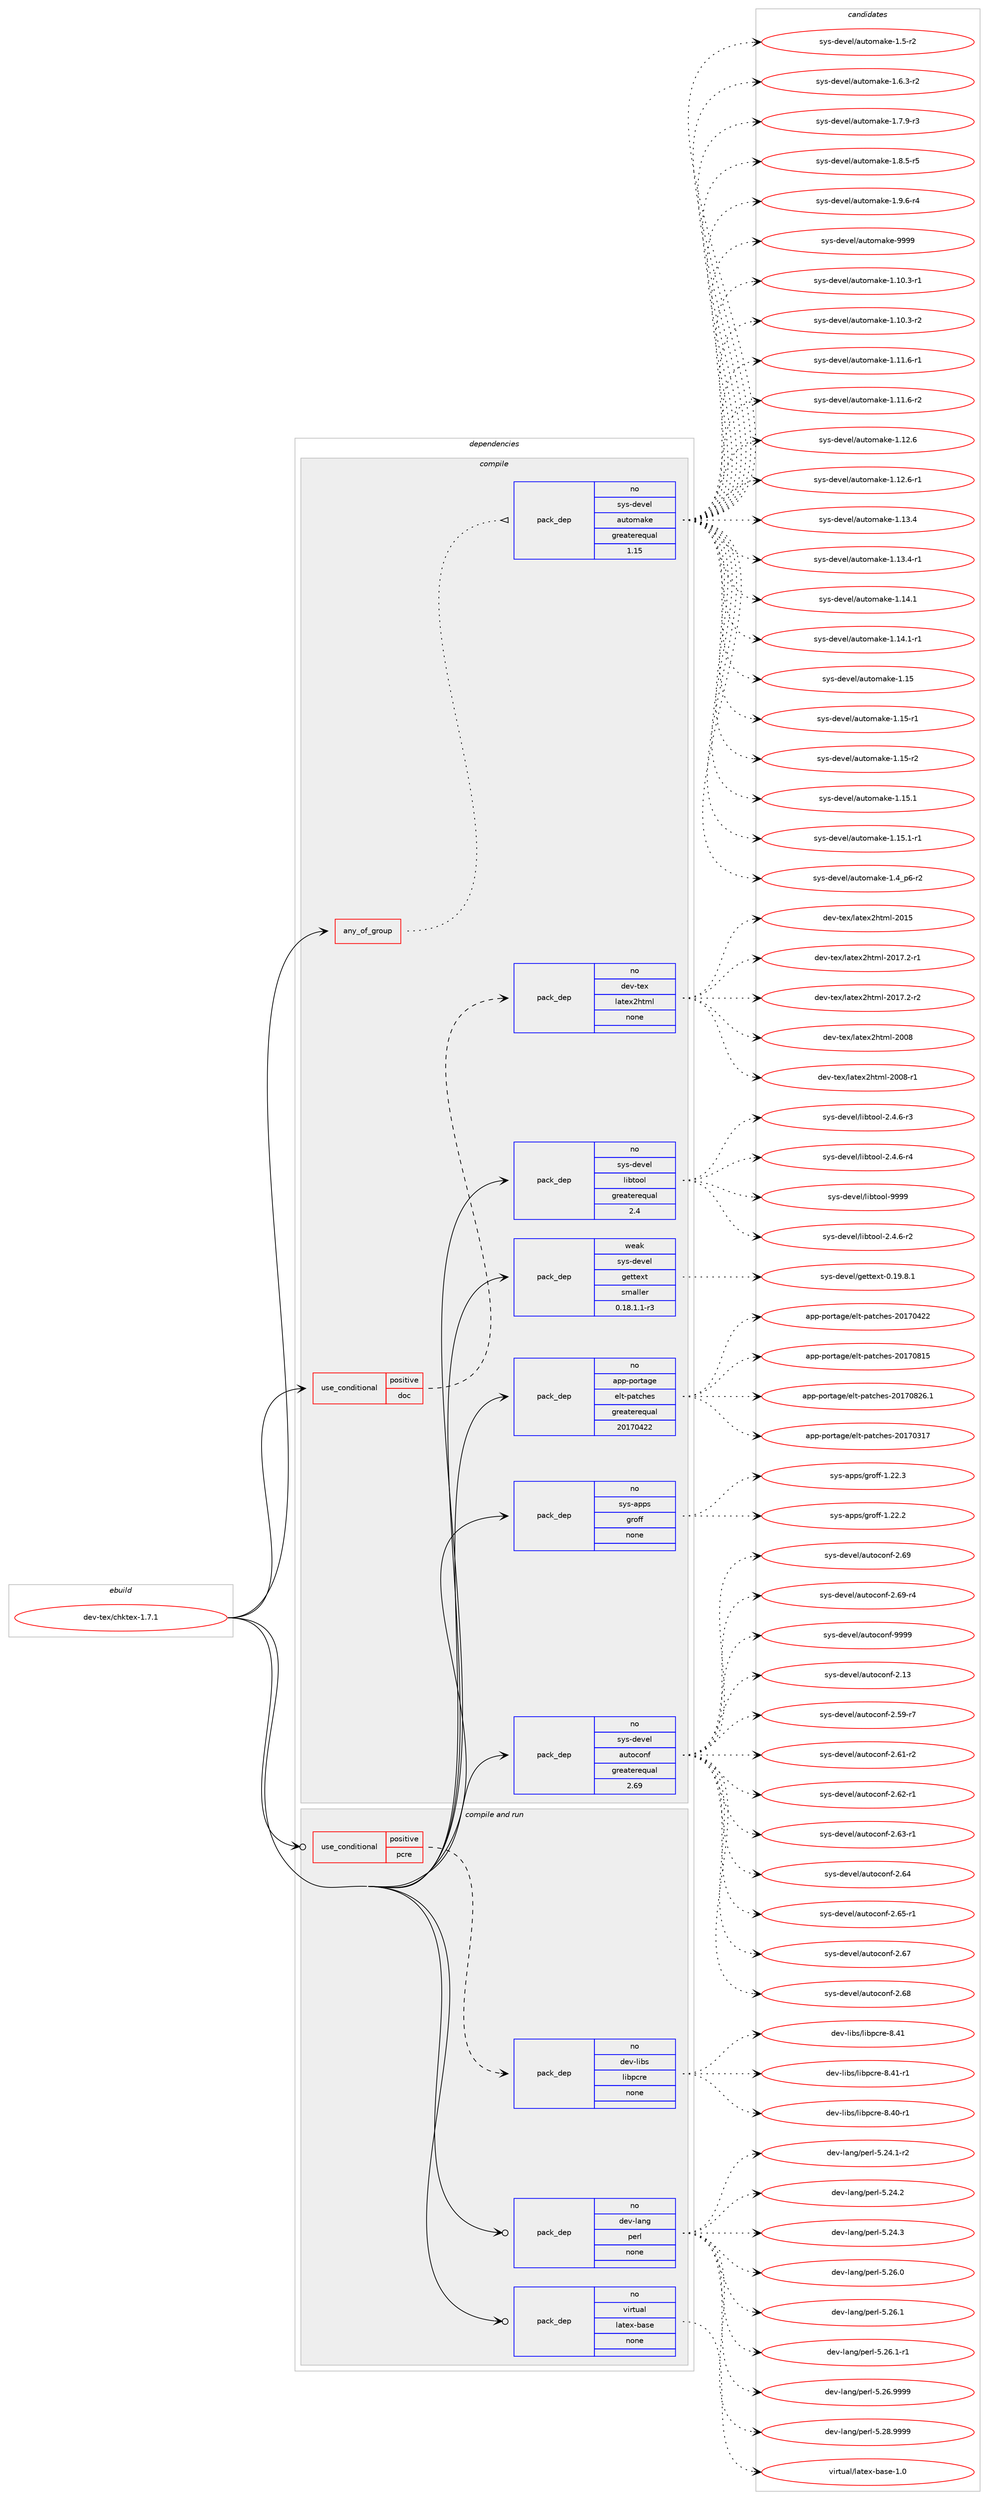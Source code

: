 digraph prolog {

# *************
# Graph options
# *************

newrank=true;
concentrate=true;
compound=true;
graph [rankdir=LR,fontname=Helvetica,fontsize=10,ranksep=1.5];#, ranksep=2.5, nodesep=0.2];
edge  [arrowhead=vee];
node  [fontname=Helvetica,fontsize=10];

# **********
# The ebuild
# **********

subgraph cluster_leftcol {
color=gray;
rank=same;
label=<<i>ebuild</i>>;
id [label="dev-tex/chktex-1.7.1", color=red, width=4, href="../dev-tex/chktex-1.7.1.svg"];
}

# ****************
# The dependencies
# ****************

subgraph cluster_midcol {
color=gray;
label=<<i>dependencies</i>>;
subgraph cluster_compile {
fillcolor="#eeeeee";
style=filled;
label=<<i>compile</i>>;
subgraph any4110 {
dependency279567 [label=<<TABLE BORDER="0" CELLBORDER="1" CELLSPACING="0" CELLPADDING="4"><TR><TD CELLPADDING="10">any_of_group</TD></TR></TABLE>>, shape=none, color=red];subgraph pack198288 {
dependency279568 [label=<<TABLE BORDER="0" CELLBORDER="1" CELLSPACING="0" CELLPADDING="4" WIDTH="220"><TR><TD ROWSPAN="6" CELLPADDING="30">pack_dep</TD></TR><TR><TD WIDTH="110">no</TD></TR><TR><TD>sys-devel</TD></TR><TR><TD>automake</TD></TR><TR><TD>greaterequal</TD></TR><TR><TD>1.15</TD></TR></TABLE>>, shape=none, color=blue];
}
dependency279567:e -> dependency279568:w [weight=20,style="dotted",arrowhead="oinv"];
}
id:e -> dependency279567:w [weight=20,style="solid",arrowhead="vee"];
subgraph cond77121 {
dependency279569 [label=<<TABLE BORDER="0" CELLBORDER="1" CELLSPACING="0" CELLPADDING="4"><TR><TD ROWSPAN="3" CELLPADDING="10">use_conditional</TD></TR><TR><TD>positive</TD></TR><TR><TD>doc</TD></TR></TABLE>>, shape=none, color=red];
subgraph pack198289 {
dependency279570 [label=<<TABLE BORDER="0" CELLBORDER="1" CELLSPACING="0" CELLPADDING="4" WIDTH="220"><TR><TD ROWSPAN="6" CELLPADDING="30">pack_dep</TD></TR><TR><TD WIDTH="110">no</TD></TR><TR><TD>dev-tex</TD></TR><TR><TD>latex2html</TD></TR><TR><TD>none</TD></TR><TR><TD></TD></TR></TABLE>>, shape=none, color=blue];
}
dependency279569:e -> dependency279570:w [weight=20,style="dashed",arrowhead="vee"];
}
id:e -> dependency279569:w [weight=20,style="solid",arrowhead="vee"];
subgraph pack198290 {
dependency279571 [label=<<TABLE BORDER="0" CELLBORDER="1" CELLSPACING="0" CELLPADDING="4" WIDTH="220"><TR><TD ROWSPAN="6" CELLPADDING="30">pack_dep</TD></TR><TR><TD WIDTH="110">no</TD></TR><TR><TD>app-portage</TD></TR><TR><TD>elt-patches</TD></TR><TR><TD>greaterequal</TD></TR><TR><TD>20170422</TD></TR></TABLE>>, shape=none, color=blue];
}
id:e -> dependency279571:w [weight=20,style="solid",arrowhead="vee"];
subgraph pack198291 {
dependency279572 [label=<<TABLE BORDER="0" CELLBORDER="1" CELLSPACING="0" CELLPADDING="4" WIDTH="220"><TR><TD ROWSPAN="6" CELLPADDING="30">pack_dep</TD></TR><TR><TD WIDTH="110">no</TD></TR><TR><TD>sys-apps</TD></TR><TR><TD>groff</TD></TR><TR><TD>none</TD></TR><TR><TD></TD></TR></TABLE>>, shape=none, color=blue];
}
id:e -> dependency279572:w [weight=20,style="solid",arrowhead="vee"];
subgraph pack198292 {
dependency279573 [label=<<TABLE BORDER="0" CELLBORDER="1" CELLSPACING="0" CELLPADDING="4" WIDTH="220"><TR><TD ROWSPAN="6" CELLPADDING="30">pack_dep</TD></TR><TR><TD WIDTH="110">no</TD></TR><TR><TD>sys-devel</TD></TR><TR><TD>autoconf</TD></TR><TR><TD>greaterequal</TD></TR><TR><TD>2.69</TD></TR></TABLE>>, shape=none, color=blue];
}
id:e -> dependency279573:w [weight=20,style="solid",arrowhead="vee"];
subgraph pack198293 {
dependency279574 [label=<<TABLE BORDER="0" CELLBORDER="1" CELLSPACING="0" CELLPADDING="4" WIDTH="220"><TR><TD ROWSPAN="6" CELLPADDING="30">pack_dep</TD></TR><TR><TD WIDTH="110">no</TD></TR><TR><TD>sys-devel</TD></TR><TR><TD>libtool</TD></TR><TR><TD>greaterequal</TD></TR><TR><TD>2.4</TD></TR></TABLE>>, shape=none, color=blue];
}
id:e -> dependency279574:w [weight=20,style="solid",arrowhead="vee"];
subgraph pack198294 {
dependency279575 [label=<<TABLE BORDER="0" CELLBORDER="1" CELLSPACING="0" CELLPADDING="4" WIDTH="220"><TR><TD ROWSPAN="6" CELLPADDING="30">pack_dep</TD></TR><TR><TD WIDTH="110">weak</TD></TR><TR><TD>sys-devel</TD></TR><TR><TD>gettext</TD></TR><TR><TD>smaller</TD></TR><TR><TD>0.18.1.1-r3</TD></TR></TABLE>>, shape=none, color=blue];
}
id:e -> dependency279575:w [weight=20,style="solid",arrowhead="vee"];
}
subgraph cluster_compileandrun {
fillcolor="#eeeeee";
style=filled;
label=<<i>compile and run</i>>;
subgraph cond77122 {
dependency279576 [label=<<TABLE BORDER="0" CELLBORDER="1" CELLSPACING="0" CELLPADDING="4"><TR><TD ROWSPAN="3" CELLPADDING="10">use_conditional</TD></TR><TR><TD>positive</TD></TR><TR><TD>pcre</TD></TR></TABLE>>, shape=none, color=red];
subgraph pack198295 {
dependency279577 [label=<<TABLE BORDER="0" CELLBORDER="1" CELLSPACING="0" CELLPADDING="4" WIDTH="220"><TR><TD ROWSPAN="6" CELLPADDING="30">pack_dep</TD></TR><TR><TD WIDTH="110">no</TD></TR><TR><TD>dev-libs</TD></TR><TR><TD>libpcre</TD></TR><TR><TD>none</TD></TR><TR><TD></TD></TR></TABLE>>, shape=none, color=blue];
}
dependency279576:e -> dependency279577:w [weight=20,style="dashed",arrowhead="vee"];
}
id:e -> dependency279576:w [weight=20,style="solid",arrowhead="odotvee"];
subgraph pack198296 {
dependency279578 [label=<<TABLE BORDER="0" CELLBORDER="1" CELLSPACING="0" CELLPADDING="4" WIDTH="220"><TR><TD ROWSPAN="6" CELLPADDING="30">pack_dep</TD></TR><TR><TD WIDTH="110">no</TD></TR><TR><TD>dev-lang</TD></TR><TR><TD>perl</TD></TR><TR><TD>none</TD></TR><TR><TD></TD></TR></TABLE>>, shape=none, color=blue];
}
id:e -> dependency279578:w [weight=20,style="solid",arrowhead="odotvee"];
subgraph pack198297 {
dependency279579 [label=<<TABLE BORDER="0" CELLBORDER="1" CELLSPACING="0" CELLPADDING="4" WIDTH="220"><TR><TD ROWSPAN="6" CELLPADDING="30">pack_dep</TD></TR><TR><TD WIDTH="110">no</TD></TR><TR><TD>virtual</TD></TR><TR><TD>latex-base</TD></TR><TR><TD>none</TD></TR><TR><TD></TD></TR></TABLE>>, shape=none, color=blue];
}
id:e -> dependency279579:w [weight=20,style="solid",arrowhead="odotvee"];
}
subgraph cluster_run {
fillcolor="#eeeeee";
style=filled;
label=<<i>run</i>>;
}
}

# **************
# The candidates
# **************

subgraph cluster_choices {
rank=same;
color=gray;
label=<<i>candidates</i>>;

subgraph choice198288 {
color=black;
nodesep=1;
choice11512111545100101118101108479711711611110997107101454946494846514511449 [label="sys-devel/automake-1.10.3-r1", color=red, width=4,href="../sys-devel/automake-1.10.3-r1.svg"];
choice11512111545100101118101108479711711611110997107101454946494846514511450 [label="sys-devel/automake-1.10.3-r2", color=red, width=4,href="../sys-devel/automake-1.10.3-r2.svg"];
choice11512111545100101118101108479711711611110997107101454946494946544511449 [label="sys-devel/automake-1.11.6-r1", color=red, width=4,href="../sys-devel/automake-1.11.6-r1.svg"];
choice11512111545100101118101108479711711611110997107101454946494946544511450 [label="sys-devel/automake-1.11.6-r2", color=red, width=4,href="../sys-devel/automake-1.11.6-r2.svg"];
choice1151211154510010111810110847971171161111099710710145494649504654 [label="sys-devel/automake-1.12.6", color=red, width=4,href="../sys-devel/automake-1.12.6.svg"];
choice11512111545100101118101108479711711611110997107101454946495046544511449 [label="sys-devel/automake-1.12.6-r1", color=red, width=4,href="../sys-devel/automake-1.12.6-r1.svg"];
choice1151211154510010111810110847971171161111099710710145494649514652 [label="sys-devel/automake-1.13.4", color=red, width=4,href="../sys-devel/automake-1.13.4.svg"];
choice11512111545100101118101108479711711611110997107101454946495146524511449 [label="sys-devel/automake-1.13.4-r1", color=red, width=4,href="../sys-devel/automake-1.13.4-r1.svg"];
choice1151211154510010111810110847971171161111099710710145494649524649 [label="sys-devel/automake-1.14.1", color=red, width=4,href="../sys-devel/automake-1.14.1.svg"];
choice11512111545100101118101108479711711611110997107101454946495246494511449 [label="sys-devel/automake-1.14.1-r1", color=red, width=4,href="../sys-devel/automake-1.14.1-r1.svg"];
choice115121115451001011181011084797117116111109971071014549464953 [label="sys-devel/automake-1.15", color=red, width=4,href="../sys-devel/automake-1.15.svg"];
choice1151211154510010111810110847971171161111099710710145494649534511449 [label="sys-devel/automake-1.15-r1", color=red, width=4,href="../sys-devel/automake-1.15-r1.svg"];
choice1151211154510010111810110847971171161111099710710145494649534511450 [label="sys-devel/automake-1.15-r2", color=red, width=4,href="../sys-devel/automake-1.15-r2.svg"];
choice1151211154510010111810110847971171161111099710710145494649534649 [label="sys-devel/automake-1.15.1", color=red, width=4,href="../sys-devel/automake-1.15.1.svg"];
choice11512111545100101118101108479711711611110997107101454946495346494511449 [label="sys-devel/automake-1.15.1-r1", color=red, width=4,href="../sys-devel/automake-1.15.1-r1.svg"];
choice115121115451001011181011084797117116111109971071014549465295112544511450 [label="sys-devel/automake-1.4_p6-r2", color=red, width=4,href="../sys-devel/automake-1.4_p6-r2.svg"];
choice11512111545100101118101108479711711611110997107101454946534511450 [label="sys-devel/automake-1.5-r2", color=red, width=4,href="../sys-devel/automake-1.5-r2.svg"];
choice115121115451001011181011084797117116111109971071014549465446514511450 [label="sys-devel/automake-1.6.3-r2", color=red, width=4,href="../sys-devel/automake-1.6.3-r2.svg"];
choice115121115451001011181011084797117116111109971071014549465546574511451 [label="sys-devel/automake-1.7.9-r3", color=red, width=4,href="../sys-devel/automake-1.7.9-r3.svg"];
choice115121115451001011181011084797117116111109971071014549465646534511453 [label="sys-devel/automake-1.8.5-r5", color=red, width=4,href="../sys-devel/automake-1.8.5-r5.svg"];
choice115121115451001011181011084797117116111109971071014549465746544511452 [label="sys-devel/automake-1.9.6-r4", color=red, width=4,href="../sys-devel/automake-1.9.6-r4.svg"];
choice115121115451001011181011084797117116111109971071014557575757 [label="sys-devel/automake-9999", color=red, width=4,href="../sys-devel/automake-9999.svg"];
dependency279568:e -> choice11512111545100101118101108479711711611110997107101454946494846514511449:w [style=dotted,weight="100"];
dependency279568:e -> choice11512111545100101118101108479711711611110997107101454946494846514511450:w [style=dotted,weight="100"];
dependency279568:e -> choice11512111545100101118101108479711711611110997107101454946494946544511449:w [style=dotted,weight="100"];
dependency279568:e -> choice11512111545100101118101108479711711611110997107101454946494946544511450:w [style=dotted,weight="100"];
dependency279568:e -> choice1151211154510010111810110847971171161111099710710145494649504654:w [style=dotted,weight="100"];
dependency279568:e -> choice11512111545100101118101108479711711611110997107101454946495046544511449:w [style=dotted,weight="100"];
dependency279568:e -> choice1151211154510010111810110847971171161111099710710145494649514652:w [style=dotted,weight="100"];
dependency279568:e -> choice11512111545100101118101108479711711611110997107101454946495146524511449:w [style=dotted,weight="100"];
dependency279568:e -> choice1151211154510010111810110847971171161111099710710145494649524649:w [style=dotted,weight="100"];
dependency279568:e -> choice11512111545100101118101108479711711611110997107101454946495246494511449:w [style=dotted,weight="100"];
dependency279568:e -> choice115121115451001011181011084797117116111109971071014549464953:w [style=dotted,weight="100"];
dependency279568:e -> choice1151211154510010111810110847971171161111099710710145494649534511449:w [style=dotted,weight="100"];
dependency279568:e -> choice1151211154510010111810110847971171161111099710710145494649534511450:w [style=dotted,weight="100"];
dependency279568:e -> choice1151211154510010111810110847971171161111099710710145494649534649:w [style=dotted,weight="100"];
dependency279568:e -> choice11512111545100101118101108479711711611110997107101454946495346494511449:w [style=dotted,weight="100"];
dependency279568:e -> choice115121115451001011181011084797117116111109971071014549465295112544511450:w [style=dotted,weight="100"];
dependency279568:e -> choice11512111545100101118101108479711711611110997107101454946534511450:w [style=dotted,weight="100"];
dependency279568:e -> choice115121115451001011181011084797117116111109971071014549465446514511450:w [style=dotted,weight="100"];
dependency279568:e -> choice115121115451001011181011084797117116111109971071014549465546574511451:w [style=dotted,weight="100"];
dependency279568:e -> choice115121115451001011181011084797117116111109971071014549465646534511453:w [style=dotted,weight="100"];
dependency279568:e -> choice115121115451001011181011084797117116111109971071014549465746544511452:w [style=dotted,weight="100"];
dependency279568:e -> choice115121115451001011181011084797117116111109971071014557575757:w [style=dotted,weight="100"];
}
subgraph choice198289 {
color=black;
nodesep=1;
choice100101118451161011204710897116101120501041161091084550484856 [label="dev-tex/latex2html-2008", color=red, width=4,href="../dev-tex/latex2html-2008.svg"];
choice1001011184511610112047108971161011205010411610910845504848564511449 [label="dev-tex/latex2html-2008-r1", color=red, width=4,href="../dev-tex/latex2html-2008-r1.svg"];
choice100101118451161011204710897116101120501041161091084550484953 [label="dev-tex/latex2html-2015", color=red, width=4,href="../dev-tex/latex2html-2015.svg"];
choice10010111845116101120471089711610112050104116109108455048495546504511449 [label="dev-tex/latex2html-2017.2-r1", color=red, width=4,href="../dev-tex/latex2html-2017.2-r1.svg"];
choice10010111845116101120471089711610112050104116109108455048495546504511450 [label="dev-tex/latex2html-2017.2-r2", color=red, width=4,href="../dev-tex/latex2html-2017.2-r2.svg"];
dependency279570:e -> choice100101118451161011204710897116101120501041161091084550484856:w [style=dotted,weight="100"];
dependency279570:e -> choice1001011184511610112047108971161011205010411610910845504848564511449:w [style=dotted,weight="100"];
dependency279570:e -> choice100101118451161011204710897116101120501041161091084550484953:w [style=dotted,weight="100"];
dependency279570:e -> choice10010111845116101120471089711610112050104116109108455048495546504511449:w [style=dotted,weight="100"];
dependency279570:e -> choice10010111845116101120471089711610112050104116109108455048495546504511450:w [style=dotted,weight="100"];
}
subgraph choice198290 {
color=black;
nodesep=1;
choice97112112451121111141169710310147101108116451129711699104101115455048495548514955 [label="app-portage/elt-patches-20170317", color=red, width=4,href="../app-portage/elt-patches-20170317.svg"];
choice97112112451121111141169710310147101108116451129711699104101115455048495548525050 [label="app-portage/elt-patches-20170422", color=red, width=4,href="../app-portage/elt-patches-20170422.svg"];
choice97112112451121111141169710310147101108116451129711699104101115455048495548564953 [label="app-portage/elt-patches-20170815", color=red, width=4,href="../app-portage/elt-patches-20170815.svg"];
choice971121124511211111411697103101471011081164511297116991041011154550484955485650544649 [label="app-portage/elt-patches-20170826.1", color=red, width=4,href="../app-portage/elt-patches-20170826.1.svg"];
dependency279571:e -> choice97112112451121111141169710310147101108116451129711699104101115455048495548514955:w [style=dotted,weight="100"];
dependency279571:e -> choice97112112451121111141169710310147101108116451129711699104101115455048495548525050:w [style=dotted,weight="100"];
dependency279571:e -> choice97112112451121111141169710310147101108116451129711699104101115455048495548564953:w [style=dotted,weight="100"];
dependency279571:e -> choice971121124511211111411697103101471011081164511297116991041011154550484955485650544649:w [style=dotted,weight="100"];
}
subgraph choice198291 {
color=black;
nodesep=1;
choice11512111545971121121154710311411110210245494650504650 [label="sys-apps/groff-1.22.2", color=red, width=4,href="../sys-apps/groff-1.22.2.svg"];
choice11512111545971121121154710311411110210245494650504651 [label="sys-apps/groff-1.22.3", color=red, width=4,href="../sys-apps/groff-1.22.3.svg"];
dependency279572:e -> choice11512111545971121121154710311411110210245494650504650:w [style=dotted,weight="100"];
dependency279572:e -> choice11512111545971121121154710311411110210245494650504651:w [style=dotted,weight="100"];
}
subgraph choice198292 {
color=black;
nodesep=1;
choice115121115451001011181011084797117116111991111101024550464951 [label="sys-devel/autoconf-2.13", color=red, width=4,href="../sys-devel/autoconf-2.13.svg"];
choice1151211154510010111810110847971171161119911111010245504653574511455 [label="sys-devel/autoconf-2.59-r7", color=red, width=4,href="../sys-devel/autoconf-2.59-r7.svg"];
choice1151211154510010111810110847971171161119911111010245504654494511450 [label="sys-devel/autoconf-2.61-r2", color=red, width=4,href="../sys-devel/autoconf-2.61-r2.svg"];
choice1151211154510010111810110847971171161119911111010245504654504511449 [label="sys-devel/autoconf-2.62-r1", color=red, width=4,href="../sys-devel/autoconf-2.62-r1.svg"];
choice1151211154510010111810110847971171161119911111010245504654514511449 [label="sys-devel/autoconf-2.63-r1", color=red, width=4,href="../sys-devel/autoconf-2.63-r1.svg"];
choice115121115451001011181011084797117116111991111101024550465452 [label="sys-devel/autoconf-2.64", color=red, width=4,href="../sys-devel/autoconf-2.64.svg"];
choice1151211154510010111810110847971171161119911111010245504654534511449 [label="sys-devel/autoconf-2.65-r1", color=red, width=4,href="../sys-devel/autoconf-2.65-r1.svg"];
choice115121115451001011181011084797117116111991111101024550465455 [label="sys-devel/autoconf-2.67", color=red, width=4,href="../sys-devel/autoconf-2.67.svg"];
choice115121115451001011181011084797117116111991111101024550465456 [label="sys-devel/autoconf-2.68", color=red, width=4,href="../sys-devel/autoconf-2.68.svg"];
choice115121115451001011181011084797117116111991111101024550465457 [label="sys-devel/autoconf-2.69", color=red, width=4,href="../sys-devel/autoconf-2.69.svg"];
choice1151211154510010111810110847971171161119911111010245504654574511452 [label="sys-devel/autoconf-2.69-r4", color=red, width=4,href="../sys-devel/autoconf-2.69-r4.svg"];
choice115121115451001011181011084797117116111991111101024557575757 [label="sys-devel/autoconf-9999", color=red, width=4,href="../sys-devel/autoconf-9999.svg"];
dependency279573:e -> choice115121115451001011181011084797117116111991111101024550464951:w [style=dotted,weight="100"];
dependency279573:e -> choice1151211154510010111810110847971171161119911111010245504653574511455:w [style=dotted,weight="100"];
dependency279573:e -> choice1151211154510010111810110847971171161119911111010245504654494511450:w [style=dotted,weight="100"];
dependency279573:e -> choice1151211154510010111810110847971171161119911111010245504654504511449:w [style=dotted,weight="100"];
dependency279573:e -> choice1151211154510010111810110847971171161119911111010245504654514511449:w [style=dotted,weight="100"];
dependency279573:e -> choice115121115451001011181011084797117116111991111101024550465452:w [style=dotted,weight="100"];
dependency279573:e -> choice1151211154510010111810110847971171161119911111010245504654534511449:w [style=dotted,weight="100"];
dependency279573:e -> choice115121115451001011181011084797117116111991111101024550465455:w [style=dotted,weight="100"];
dependency279573:e -> choice115121115451001011181011084797117116111991111101024550465456:w [style=dotted,weight="100"];
dependency279573:e -> choice115121115451001011181011084797117116111991111101024550465457:w [style=dotted,weight="100"];
dependency279573:e -> choice1151211154510010111810110847971171161119911111010245504654574511452:w [style=dotted,weight="100"];
dependency279573:e -> choice115121115451001011181011084797117116111991111101024557575757:w [style=dotted,weight="100"];
}
subgraph choice198293 {
color=black;
nodesep=1;
choice1151211154510010111810110847108105981161111111084550465246544511450 [label="sys-devel/libtool-2.4.6-r2", color=red, width=4,href="../sys-devel/libtool-2.4.6-r2.svg"];
choice1151211154510010111810110847108105981161111111084550465246544511451 [label="sys-devel/libtool-2.4.6-r3", color=red, width=4,href="../sys-devel/libtool-2.4.6-r3.svg"];
choice1151211154510010111810110847108105981161111111084550465246544511452 [label="sys-devel/libtool-2.4.6-r4", color=red, width=4,href="../sys-devel/libtool-2.4.6-r4.svg"];
choice1151211154510010111810110847108105981161111111084557575757 [label="sys-devel/libtool-9999", color=red, width=4,href="../sys-devel/libtool-9999.svg"];
dependency279574:e -> choice1151211154510010111810110847108105981161111111084550465246544511450:w [style=dotted,weight="100"];
dependency279574:e -> choice1151211154510010111810110847108105981161111111084550465246544511451:w [style=dotted,weight="100"];
dependency279574:e -> choice1151211154510010111810110847108105981161111111084550465246544511452:w [style=dotted,weight="100"];
dependency279574:e -> choice1151211154510010111810110847108105981161111111084557575757:w [style=dotted,weight="100"];
}
subgraph choice198294 {
color=black;
nodesep=1;
choice1151211154510010111810110847103101116116101120116454846495746564649 [label="sys-devel/gettext-0.19.8.1", color=red, width=4,href="../sys-devel/gettext-0.19.8.1.svg"];
dependency279575:e -> choice1151211154510010111810110847103101116116101120116454846495746564649:w [style=dotted,weight="100"];
}
subgraph choice198295 {
color=black;
nodesep=1;
choice100101118451081059811547108105981129911410145564652484511449 [label="dev-libs/libpcre-8.40-r1", color=red, width=4,href="../dev-libs/libpcre-8.40-r1.svg"];
choice10010111845108105981154710810598112991141014556465249 [label="dev-libs/libpcre-8.41", color=red, width=4,href="../dev-libs/libpcre-8.41.svg"];
choice100101118451081059811547108105981129911410145564652494511449 [label="dev-libs/libpcre-8.41-r1", color=red, width=4,href="../dev-libs/libpcre-8.41-r1.svg"];
dependency279577:e -> choice100101118451081059811547108105981129911410145564652484511449:w [style=dotted,weight="100"];
dependency279577:e -> choice10010111845108105981154710810598112991141014556465249:w [style=dotted,weight="100"];
dependency279577:e -> choice100101118451081059811547108105981129911410145564652494511449:w [style=dotted,weight="100"];
}
subgraph choice198296 {
color=black;
nodesep=1;
choice100101118451089711010347112101114108455346505246494511450 [label="dev-lang/perl-5.24.1-r2", color=red, width=4,href="../dev-lang/perl-5.24.1-r2.svg"];
choice10010111845108971101034711210111410845534650524650 [label="dev-lang/perl-5.24.2", color=red, width=4,href="../dev-lang/perl-5.24.2.svg"];
choice10010111845108971101034711210111410845534650524651 [label="dev-lang/perl-5.24.3", color=red, width=4,href="../dev-lang/perl-5.24.3.svg"];
choice10010111845108971101034711210111410845534650544648 [label="dev-lang/perl-5.26.0", color=red, width=4,href="../dev-lang/perl-5.26.0.svg"];
choice10010111845108971101034711210111410845534650544649 [label="dev-lang/perl-5.26.1", color=red, width=4,href="../dev-lang/perl-5.26.1.svg"];
choice100101118451089711010347112101114108455346505446494511449 [label="dev-lang/perl-5.26.1-r1", color=red, width=4,href="../dev-lang/perl-5.26.1-r1.svg"];
choice10010111845108971101034711210111410845534650544657575757 [label="dev-lang/perl-5.26.9999", color=red, width=4,href="../dev-lang/perl-5.26.9999.svg"];
choice10010111845108971101034711210111410845534650564657575757 [label="dev-lang/perl-5.28.9999", color=red, width=4,href="../dev-lang/perl-5.28.9999.svg"];
dependency279578:e -> choice100101118451089711010347112101114108455346505246494511450:w [style=dotted,weight="100"];
dependency279578:e -> choice10010111845108971101034711210111410845534650524650:w [style=dotted,weight="100"];
dependency279578:e -> choice10010111845108971101034711210111410845534650524651:w [style=dotted,weight="100"];
dependency279578:e -> choice10010111845108971101034711210111410845534650544648:w [style=dotted,weight="100"];
dependency279578:e -> choice10010111845108971101034711210111410845534650544649:w [style=dotted,weight="100"];
dependency279578:e -> choice100101118451089711010347112101114108455346505446494511449:w [style=dotted,weight="100"];
dependency279578:e -> choice10010111845108971101034711210111410845534650544657575757:w [style=dotted,weight="100"];
dependency279578:e -> choice10010111845108971101034711210111410845534650564657575757:w [style=dotted,weight="100"];
}
subgraph choice198297 {
color=black;
nodesep=1;
choice11810511411611797108471089711610112045989711510145494648 [label="virtual/latex-base-1.0", color=red, width=4,href="../virtual/latex-base-1.0.svg"];
dependency279579:e -> choice11810511411611797108471089711610112045989711510145494648:w [style=dotted,weight="100"];
}
}

}
